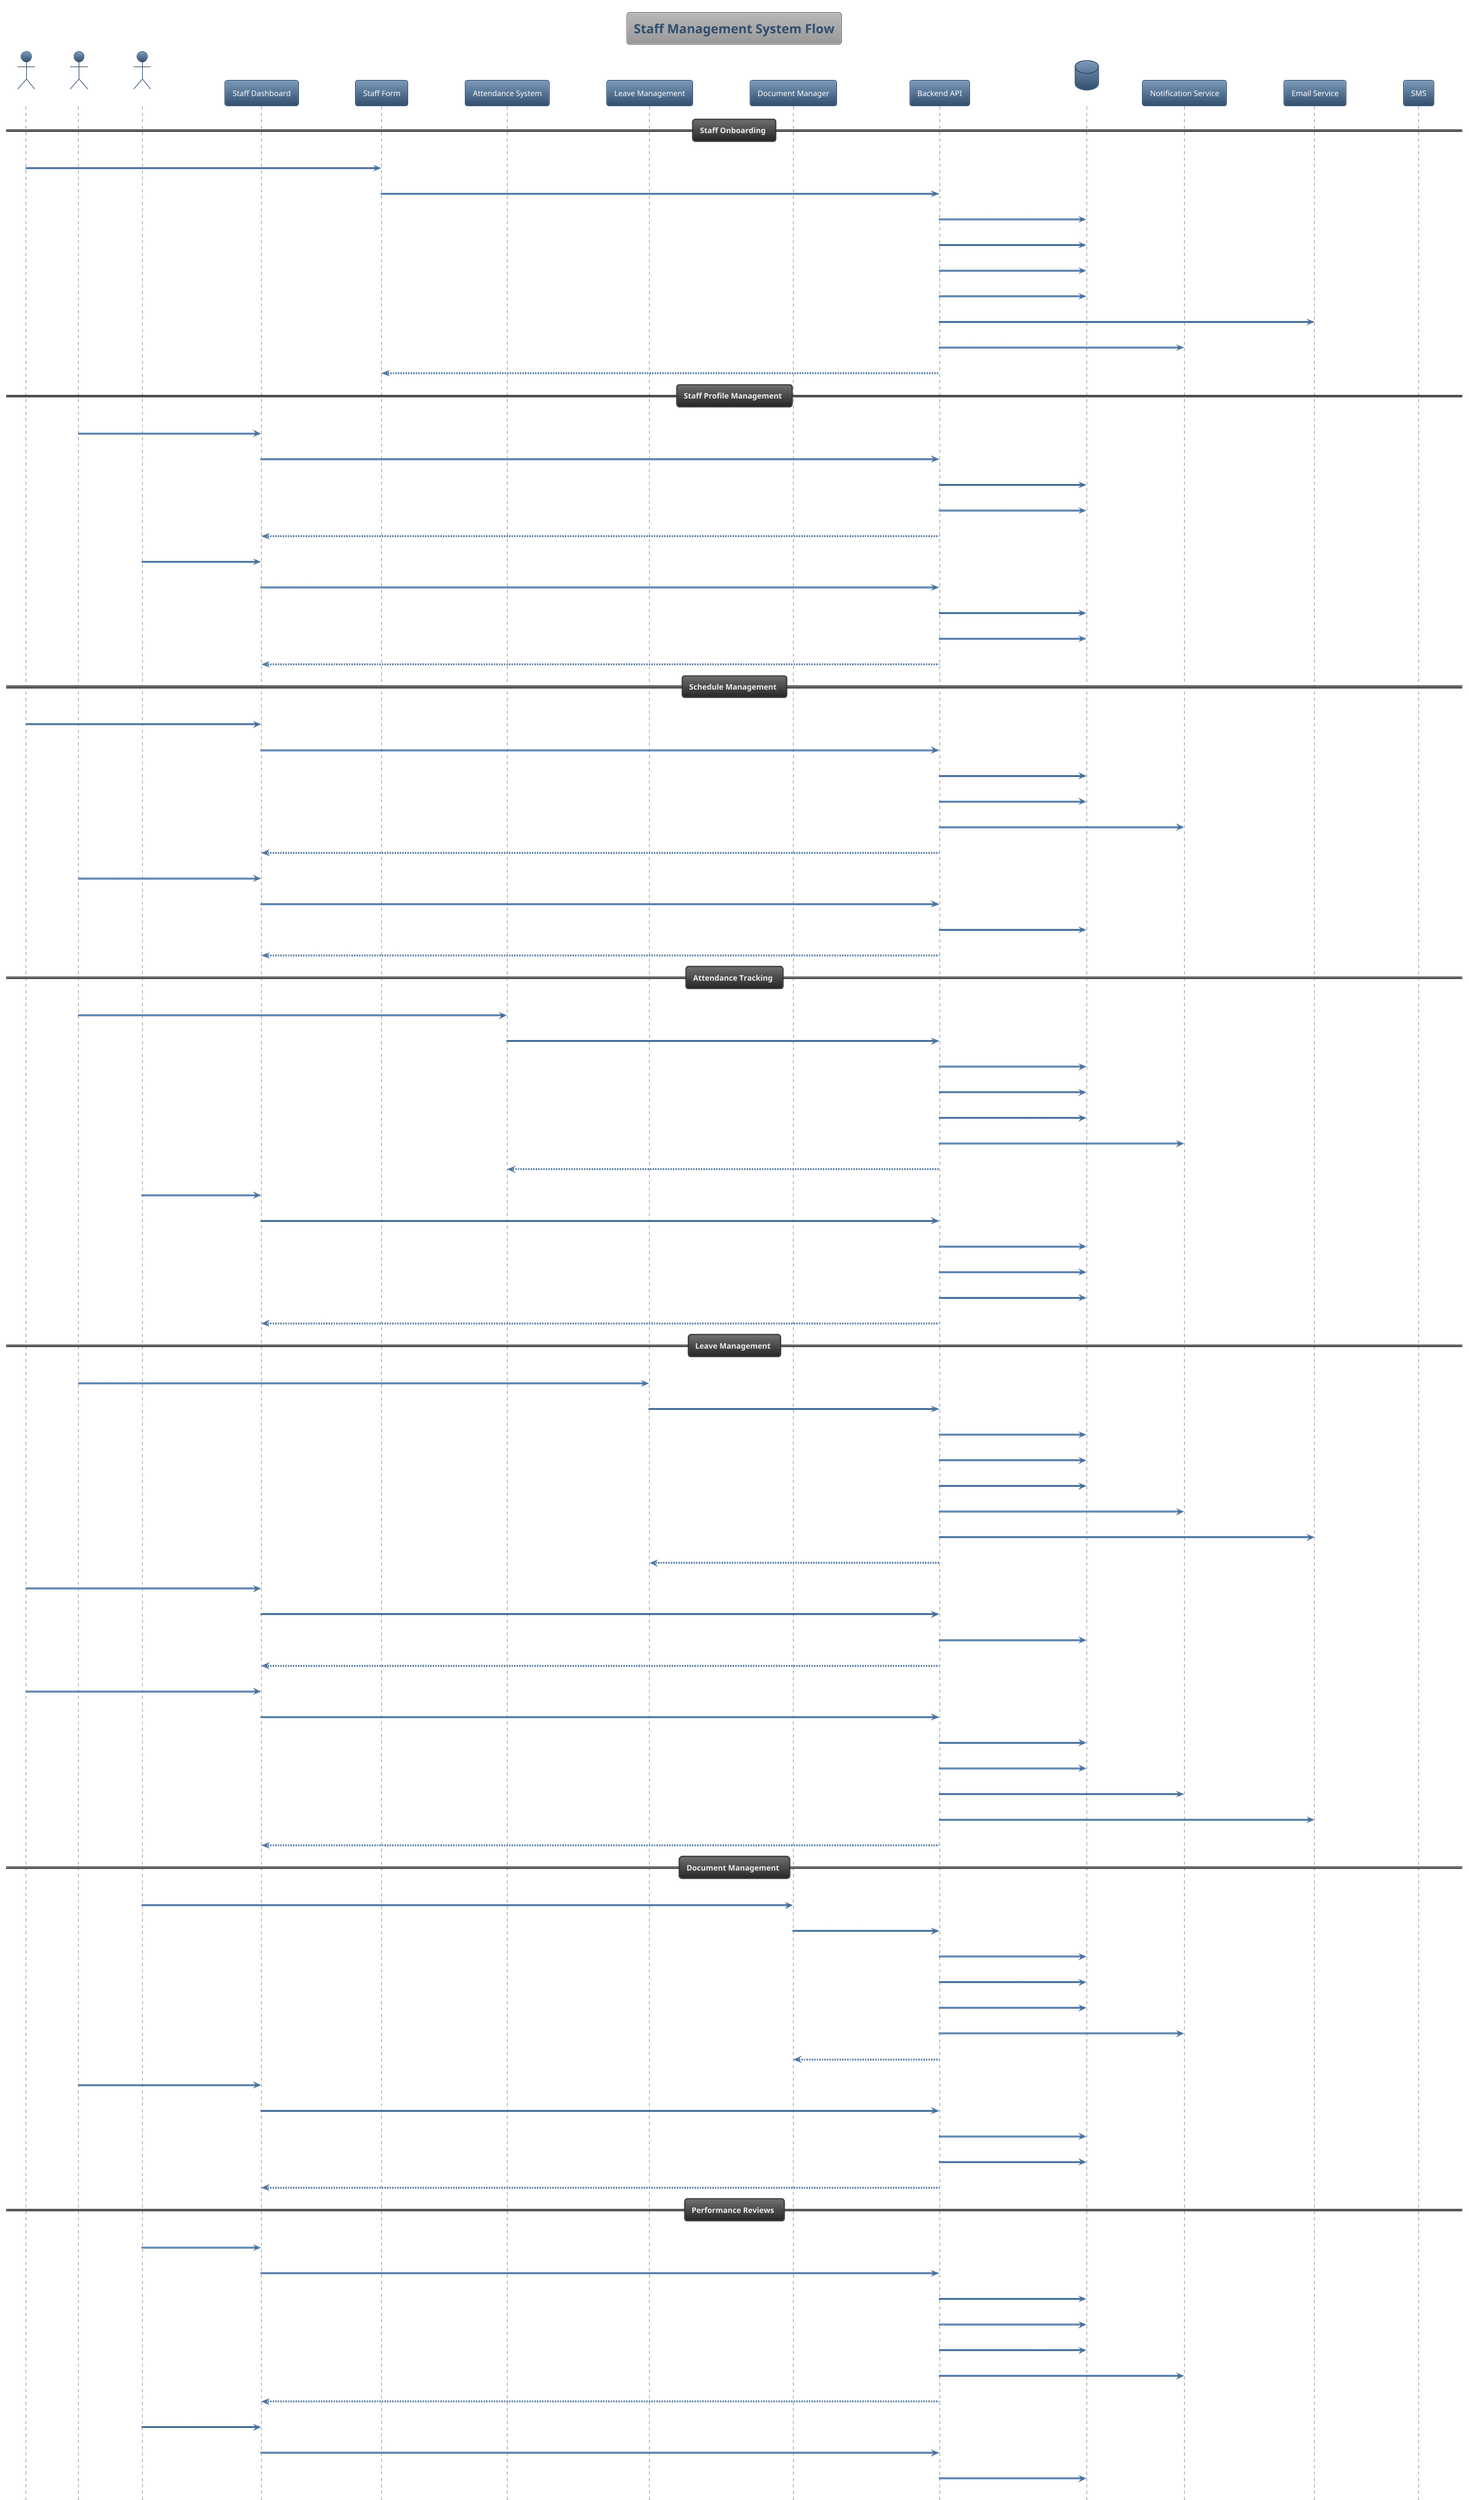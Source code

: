 @startuml staff_management_system
!theme spacelab
title Staff Management System Flow

actor "Admin" as Admin
actor "Staff Member" as Staff
actor "HR Manager" as HR
participant "Staff Dashboard" as Dashboard
participant "Staff Form" as Form
participant "Attendance System" as Attendance
participant "Leave Management" as Leave
participant "Document Manager" as Docs
participant "Backend API" as API
database "MySQL DB" as DB
participant "Notification Service" as Notify
participant "Email Service" as Email

== Staff Onboarding ==
Admin -> Form : Add new staff member
Form -> API : POST /api/staff
API -> DB : INSERT INTO staff_members
API -> DB : CREATE user account
API -> DB : ASSIGN role and permissions
API -> DB : SET center assignments
API -> Email : Send welcome email with credentials
API -> Notify : Notify HR of new hire
API --> Form : Staff created successfully

== Staff Profile Management ==
Staff -> Dashboard : Update personal information
Dashboard -> API : PUT /api/staff/:staffId
API -> DB : UPDATE staff personal details
API -> DB : INSERT INTO audit_log
API --> Dashboard : Profile updated

HR -> Dashboard : View staff details
Dashboard -> API : GET /api/staff/:staffId
API -> DB : SELECT staff information
API -> DB : Include performance metrics
API --> Dashboard : Display staff profile

== Schedule Management ==
Admin -> Dashboard : Set staff schedule
Dashboard -> API : PUT /api/staff/:staffId/schedule
API -> DB : INSERT INTO staff_schedules
API -> DB : CHECK scheduling conflicts
API -> Notify : Notify staff of schedule changes
API --> Dashboard : Schedule updated

Staff -> Dashboard : View my schedule
Dashboard -> API : GET /api/staff/:staffId/schedule
API -> DB : SELECT schedule for staff member
API --> Dashboard : Display weekly/monthly schedule

== Attendance Tracking ==
Staff -> Attendance : Clock in/out
Attendance -> API : POST /api/staff/:staffId/attendance
API -> DB : INSERT attendance record
API -> DB : CALCULATE working hours
API -> DB : CHECK tardiness/early departure
API -> Notify : Alert for attendance issues
API --> Attendance : Attendance recorded

HR -> Dashboard : View attendance reports
Dashboard -> API : GET /api/staff/:staffId/attendance
API -> DB : SELECT attendance records
API -> DB : CALCULATE monthly summaries
API -> DB : GENERATE attendance analytics
API --> Dashboard : Display attendance reports

== Leave Management ==
Staff -> Leave : Apply for leave
Leave -> API : POST /api/staff/:staffId/leave
API -> DB : INSERT INTO leave_applications
API -> DB : CHECK leave balance
API -> DB : VALIDATE leave policies
API -> Notify : Notify supervisor for approval
API -> Email : Send leave application email
API --> Leave : Leave application submitted

Admin -> Dashboard : Review leave applications
Dashboard -> API : GET /api/staff/:staffId/leave
API -> DB : SELECT pending leave applications
API --> Dashboard : Display leave requests

Admin -> Dashboard : Approve/Reject leave
Dashboard -> API : PUT /api/staff/:staffId/leave/:leaveId
API -> DB : UPDATE leave status
API -> DB : UPDATE leave balance
API -> Notify : Notify staff of decision
API -> Email : Send approval/rejection email
API --> Dashboard : Leave processed

== Document Management ==
HR -> Docs : Upload staff documents
Docs -> API : POST /api/staff/:staffId/documents
API -> DB : INSERT INTO staff_documents
API -> DB : SET document categories
API -> DB : TRACK document expiry dates
API -> Notify : Alert for expiring documents
API --> Docs : Document uploaded

Staff -> Dashboard : View my documents
Dashboard -> API : GET /api/staff/:staffId/documents
API -> DB : SELECT documents for staff
API -> DB : CHECK access permissions
API --> Dashboard : Display document list

== Performance Reviews ==
HR -> Dashboard : Create performance review
Dashboard -> API : POST /api/staff/:staffId/reviews
API -> DB : INSERT INTO performance_reviews
API -> DB : SET review parameters
API -> DB : SCHEDULE review meetings
API -> Notify : Notify staff and reviewers
API --> Dashboard : Review created

HR -> Dashboard : Submit review scores
Dashboard -> API : PUT /api/staff/:staffId/reviews/:reviewId
API -> DB : UPDATE review scores
API -> DB : ADD review comments
API -> DB : CALCULATE overall rating
API -> Notify : Notify staff of completed review
API --> Dashboard : Review completed

== Payroll Integration ==
HR -> Dashboard : Generate payroll data
Dashboard -> API : GET payroll data
API -> DB : SELECT attendance records
API -> DB : CALCULATE working hours
API -> DB : APPLY overtime rules
API -> DB : DEDUCT leave days
API --> Dashboard : Payroll report ready

== Staff Analytics ==
Admin -> Dashboard : View staff analytics
Dashboard -> API : GET /api/analytics/staff
API -> DB : AGGREGATE staff data
API -> DB : CALCULATE turnover rates
API -> DB : ANALYZE performance trends
API -> DB : GENERATE departmental reports
API --> Dashboard : Display analytics

== Training Management ==
HR -> Dashboard : Schedule training
Dashboard -> API : POST training session
API -> DB : INSERT INTO training_sessions
API -> DB : ASSIGN staff to training
API -> Notify : Notify staff of training
API -> Email : Send training details
API --> Dashboard : Training scheduled

Staff -> Dashboard : Complete training
Dashboard -> API : POST training completion
API -> DB : UPDATE training status
API -> DB : RECORD completion certificate
API -> DB : UPDATE skill matrix
API --> Dashboard : Training completed

== Emergency Procedures ==
Admin -> Dashboard : Send emergency alert
Dashboard -> API : POST emergency alert
API -> DB : SELECT all active staff
API -> Notify : Send immediate notifications
API -> Email : Send emergency emails
API -> SMS : Send emergency SMS
API --> Dashboard : Emergency alert sent

note right of API
  HR Features:
  - Complete employee lifecycle
  - Attendance automation
  - Leave policy enforcement
  - Document compliance
  - Performance tracking
  - Payroll integration
end note

note right of DB
  Staff Data:
  - Personal information
  - Employment history
  - Attendance records
  - Leave balances
  - Performance reviews
  - Training records
  - Document archives
end note

note right of Notify
  Staff Notifications:
  - Schedule changes
  - Leave approvals
  - Document expiries
  - Training reminders
  - Performance reviews
  - Emergency alerts
end note

@enduml